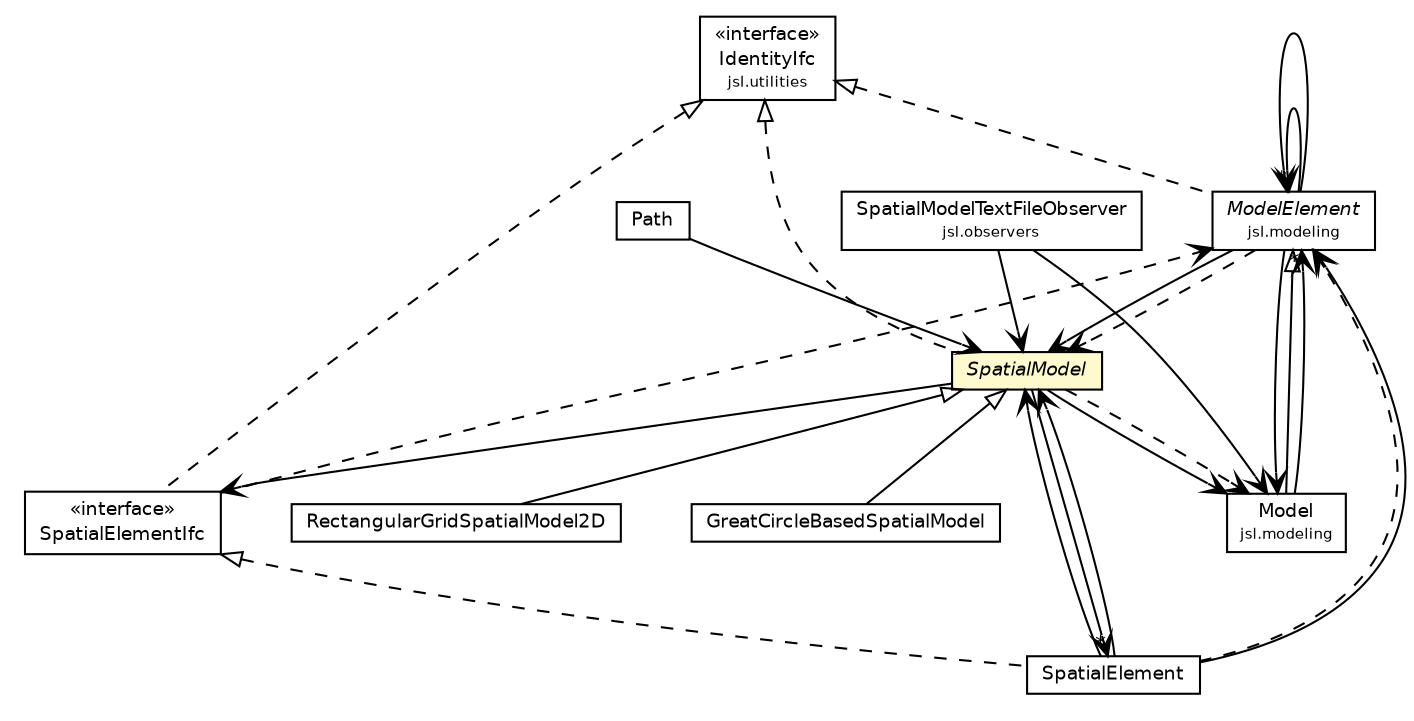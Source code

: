 #!/usr/local/bin/dot
#
# Class diagram 
# Generated by UMLGraph version 5.4 (http://www.umlgraph.org/)
#

digraph G {
	edge [fontname="Helvetica",fontsize=10,labelfontname="Helvetica",labelfontsize=10];
	node [fontname="Helvetica",fontsize=10,shape=plaintext];
	nodesep=0.25;
	ranksep=0.5;
	// jsl.modeling.ModelElement
	c205859 [label=<<table title="jsl.modeling.ModelElement" border="0" cellborder="1" cellspacing="0" cellpadding="2" port="p" href="../../ModelElement.html">
		<tr><td><table border="0" cellspacing="0" cellpadding="1">
<tr><td align="center" balign="center"><font face="Helvetica-Oblique"> ModelElement </font></td></tr>
<tr><td align="center" balign="center"><font point-size="7.0"> jsl.modeling </font></td></tr>
		</table></td></tr>
		</table>>, URL="../../ModelElement.html", fontname="Helvetica", fontcolor="black", fontsize=9.0];
	// jsl.modeling.Model
	c205862 [label=<<table title="jsl.modeling.Model" border="0" cellborder="1" cellspacing="0" cellpadding="2" port="p" href="../../Model.html">
		<tr><td><table border="0" cellspacing="0" cellpadding="1">
<tr><td align="center" balign="center"> Model </td></tr>
<tr><td align="center" balign="center"><font point-size="7.0"> jsl.modeling </font></td></tr>
		</table></td></tr>
		</table>>, URL="../../Model.html", fontname="Helvetica", fontcolor="black", fontsize=9.0];
	// jsl.modeling.elements.spatial.SpatialModel
	c206021 [label=<<table title="jsl.modeling.elements.spatial.SpatialModel" border="0" cellborder="1" cellspacing="0" cellpadding="2" port="p" bgcolor="lemonChiffon" href="./SpatialModel.html">
		<tr><td><table border="0" cellspacing="0" cellpadding="1">
<tr><td align="center" balign="center"><font face="Helvetica-Oblique"> SpatialModel </font></td></tr>
		</table></td></tr>
		</table>>, URL="./SpatialModel.html", fontname="Helvetica", fontcolor="black", fontsize=9.0];
	// jsl.modeling.elements.spatial.SpatialElementIfc
	c206022 [label=<<table title="jsl.modeling.elements.spatial.SpatialElementIfc" border="0" cellborder="1" cellspacing="0" cellpadding="2" port="p" href="./SpatialElementIfc.html">
		<tr><td><table border="0" cellspacing="0" cellpadding="1">
<tr><td align="center" balign="center"> &#171;interface&#187; </td></tr>
<tr><td align="center" balign="center"> SpatialElementIfc </td></tr>
		</table></td></tr>
		</table>>, URL="./SpatialElementIfc.html", fontname="Helvetica", fontcolor="black", fontsize=9.0];
	// jsl.modeling.elements.spatial.SpatialElement
	c206023 [label=<<table title="jsl.modeling.elements.spatial.SpatialElement" border="0" cellborder="1" cellspacing="0" cellpadding="2" port="p" href="./SpatialElement.html">
		<tr><td><table border="0" cellspacing="0" cellpadding="1">
<tr><td align="center" balign="center"> SpatialElement </td></tr>
		</table></td></tr>
		</table>>, URL="./SpatialElement.html", fontname="Helvetica", fontcolor="black", fontsize=9.0];
	// jsl.modeling.elements.spatial.RectangularGridSpatialModel2D
	c206025 [label=<<table title="jsl.modeling.elements.spatial.RectangularGridSpatialModel2D" border="0" cellborder="1" cellspacing="0" cellpadding="2" port="p" href="./RectangularGridSpatialModel2D.html">
		<tr><td><table border="0" cellspacing="0" cellpadding="1">
<tr><td align="center" balign="center"> RectangularGridSpatialModel2D </td></tr>
		</table></td></tr>
		</table>>, URL="./RectangularGridSpatialModel2D.html", fontname="Helvetica", fontcolor="black", fontsize=9.0];
	// jsl.modeling.elements.spatial.Path
	c206030 [label=<<table title="jsl.modeling.elements.spatial.Path" border="0" cellborder="1" cellspacing="0" cellpadding="2" port="p" href="./Path.html">
		<tr><td><table border="0" cellspacing="0" cellpadding="1">
<tr><td align="center" balign="center"> Path </td></tr>
		</table></td></tr>
		</table>>, URL="./Path.html", fontname="Helvetica", fontcolor="black", fontsize=9.0];
	// jsl.modeling.elements.spatial.GreatCircleBasedSpatialModel
	c206040 [label=<<table title="jsl.modeling.elements.spatial.GreatCircleBasedSpatialModel" border="0" cellborder="1" cellspacing="0" cellpadding="2" port="p" href="./GreatCircleBasedSpatialModel.html">
		<tr><td><table border="0" cellspacing="0" cellpadding="1">
<tr><td align="center" balign="center"> GreatCircleBasedSpatialModel </td></tr>
		</table></td></tr>
		</table>>, URL="./GreatCircleBasedSpatialModel.html", fontname="Helvetica", fontcolor="black", fontsize=9.0];
	// jsl.observers.SpatialModelTextFileObserver
	c206127 [label=<<table title="jsl.observers.SpatialModelTextFileObserver" border="0" cellborder="1" cellspacing="0" cellpadding="2" port="p" href="../../../observers/SpatialModelTextFileObserver.html">
		<tr><td><table border="0" cellspacing="0" cellpadding="1">
<tr><td align="center" balign="center"> SpatialModelTextFileObserver </td></tr>
<tr><td align="center" balign="center"><font point-size="7.0"> jsl.observers </font></td></tr>
		</table></td></tr>
		</table>>, URL="../../../observers/SpatialModelTextFileObserver.html", fontname="Helvetica", fontcolor="black", fontsize=9.0];
	// jsl.utilities.IdentityIfc
	c206164 [label=<<table title="jsl.utilities.IdentityIfc" border="0" cellborder="1" cellspacing="0" cellpadding="2" port="p" href="../../../utilities/IdentityIfc.html">
		<tr><td><table border="0" cellspacing="0" cellpadding="1">
<tr><td align="center" balign="center"> &#171;interface&#187; </td></tr>
<tr><td align="center" balign="center"> IdentityIfc </td></tr>
<tr><td align="center" balign="center"><font point-size="7.0"> jsl.utilities </font></td></tr>
		</table></td></tr>
		</table>>, URL="../../../utilities/IdentityIfc.html", fontname="Helvetica", fontcolor="black", fontsize=9.0];
	//jsl.modeling.ModelElement implements jsl.utilities.IdentityIfc
	c206164:p -> c205859:p [dir=back,arrowtail=empty,style=dashed];
	//jsl.modeling.Model extends jsl.modeling.ModelElement
	c205859:p -> c205862:p [dir=back,arrowtail=empty];
	//jsl.modeling.elements.spatial.SpatialModel implements jsl.utilities.IdentityIfc
	c206164:p -> c206021:p [dir=back,arrowtail=empty,style=dashed];
	//jsl.modeling.elements.spatial.SpatialElementIfc implements jsl.utilities.IdentityIfc
	c206164:p -> c206022:p [dir=back,arrowtail=empty,style=dashed];
	//jsl.modeling.elements.spatial.SpatialElement implements jsl.modeling.elements.spatial.SpatialElementIfc
	c206022:p -> c206023:p [dir=back,arrowtail=empty,style=dashed];
	//jsl.modeling.elements.spatial.RectangularGridSpatialModel2D extends jsl.modeling.elements.spatial.SpatialModel
	c206021:p -> c206025:p [dir=back,arrowtail=empty];
	//jsl.modeling.elements.spatial.GreatCircleBasedSpatialModel extends jsl.modeling.elements.spatial.SpatialModel
	c206021:p -> c206040:p [dir=back,arrowtail=empty];
	// jsl.modeling.ModelElement NAVASSOC jsl.modeling.elements.spatial.SpatialModel
	c205859:p -> c206021:p [taillabel="", label="", headlabel="", fontname="Helvetica", fontcolor="black", fontsize=10.0, color="black", arrowhead=open];
	// jsl.modeling.ModelElement NAVASSOC jsl.modeling.Model
	c205859:p -> c205862:p [taillabel="", label="", headlabel="", fontname="Helvetica", fontcolor="black", fontsize=10.0, color="black", arrowhead=open];
	// jsl.modeling.ModelElement NAVASSOC jsl.modeling.ModelElement
	c205859:p -> c205859:p [taillabel="", label="", headlabel="*", fontname="Helvetica", fontcolor="black", fontsize=10.0, color="black", arrowhead=open];
	// jsl.modeling.ModelElement NAVASSOC jsl.modeling.ModelElement
	c205859:p -> c205859:p [taillabel="", label="", headlabel="", fontname="Helvetica", fontcolor="black", fontsize=10.0, color="black", arrowhead=open];
	// jsl.modeling.Model NAVASSOC jsl.modeling.ModelElement
	c205862:p -> c205859:p [taillabel="", label="", headlabel="*", fontname="Helvetica", fontcolor="black", fontsize=10.0, color="black", arrowhead=open];
	// jsl.modeling.elements.spatial.SpatialModel NAVASSOC jsl.modeling.Model
	c206021:p -> c205862:p [taillabel="", label="", headlabel="", fontname="Helvetica", fontcolor="black", fontsize=10.0, color="black", arrowhead=open];
	// jsl.modeling.elements.spatial.SpatialModel NAVASSOC jsl.modeling.elements.spatial.SpatialElementIfc
	c206021:p -> c206022:p [taillabel="", label="", headlabel="", fontname="Helvetica", fontcolor="black", fontsize=10.0, color="black", arrowhead=open];
	// jsl.modeling.elements.spatial.SpatialModel NAVASSOC jsl.modeling.elements.spatial.SpatialElement
	c206021:p -> c206023:p [taillabel="", label="", headlabel="*", fontname="Helvetica", fontcolor="black", fontsize=10.0, color="black", arrowhead=open];
	// jsl.modeling.elements.spatial.SpatialElement NAVASSOC jsl.modeling.elements.spatial.SpatialModel
	c206023:p -> c206021:p [taillabel="", label="", headlabel="", fontname="Helvetica", fontcolor="black", fontsize=10.0, color="black", arrowhead=open];
	// jsl.modeling.elements.spatial.SpatialElement NAVASSOC jsl.modeling.elements.spatial.SpatialModel
	c206023:p -> c206021:p [taillabel="", label="", headlabel="", fontname="Helvetica", fontcolor="black", fontsize=10.0, color="black", arrowhead=open];
	// jsl.modeling.elements.spatial.SpatialElement NAVASSOC jsl.modeling.ModelElement
	c206023:p -> c205859:p [taillabel="", label="", headlabel="", fontname="Helvetica", fontcolor="black", fontsize=10.0, color="black", arrowhead=open];
	// jsl.modeling.elements.spatial.Path NAVASSOC jsl.modeling.elements.spatial.SpatialModel
	c206030:p -> c206021:p [taillabel="", label="", headlabel="", fontname="Helvetica", fontcolor="black", fontsize=10.0, color="black", arrowhead=open];
	// jsl.observers.SpatialModelTextFileObserver NAVASSOC jsl.modeling.Model
	c206127:p -> c205862:p [taillabel="", label="", headlabel="", fontname="Helvetica", fontcolor="black", fontsize=10.0, color="black", arrowhead=open];
	// jsl.observers.SpatialModelTextFileObserver NAVASSOC jsl.modeling.elements.spatial.SpatialModel
	c206127:p -> c206021:p [taillabel="", label="", headlabel="", fontname="Helvetica", fontcolor="black", fontsize=10.0, color="black", arrowhead=open];
	// jsl.modeling.ModelElement DEPEND jsl.modeling.elements.spatial.SpatialModel
	c205859:p -> c206021:p [taillabel="", label="", headlabel="", fontname="Helvetica", fontcolor="black", fontsize=10.0, color="black", arrowhead=open, style=dashed];
	// jsl.modeling.elements.spatial.SpatialModel DEPEND jsl.modeling.Model
	c206021:p -> c205862:p [taillabel="", label="", headlabel="", fontname="Helvetica", fontcolor="black", fontsize=10.0, color="black", arrowhead=open, style=dashed];
	// jsl.modeling.elements.spatial.SpatialElementIfc DEPEND jsl.modeling.ModelElement
	c206022:p -> c205859:p [taillabel="", label="", headlabel="", fontname="Helvetica", fontcolor="black", fontsize=10.0, color="black", arrowhead=open, style=dashed];
	// jsl.modeling.elements.spatial.SpatialElement DEPEND jsl.modeling.ModelElement
	c206023:p -> c205859:p [taillabel="", label="", headlabel="", fontname="Helvetica", fontcolor="black", fontsize=10.0, color="black", arrowhead=open, style=dashed];
}

